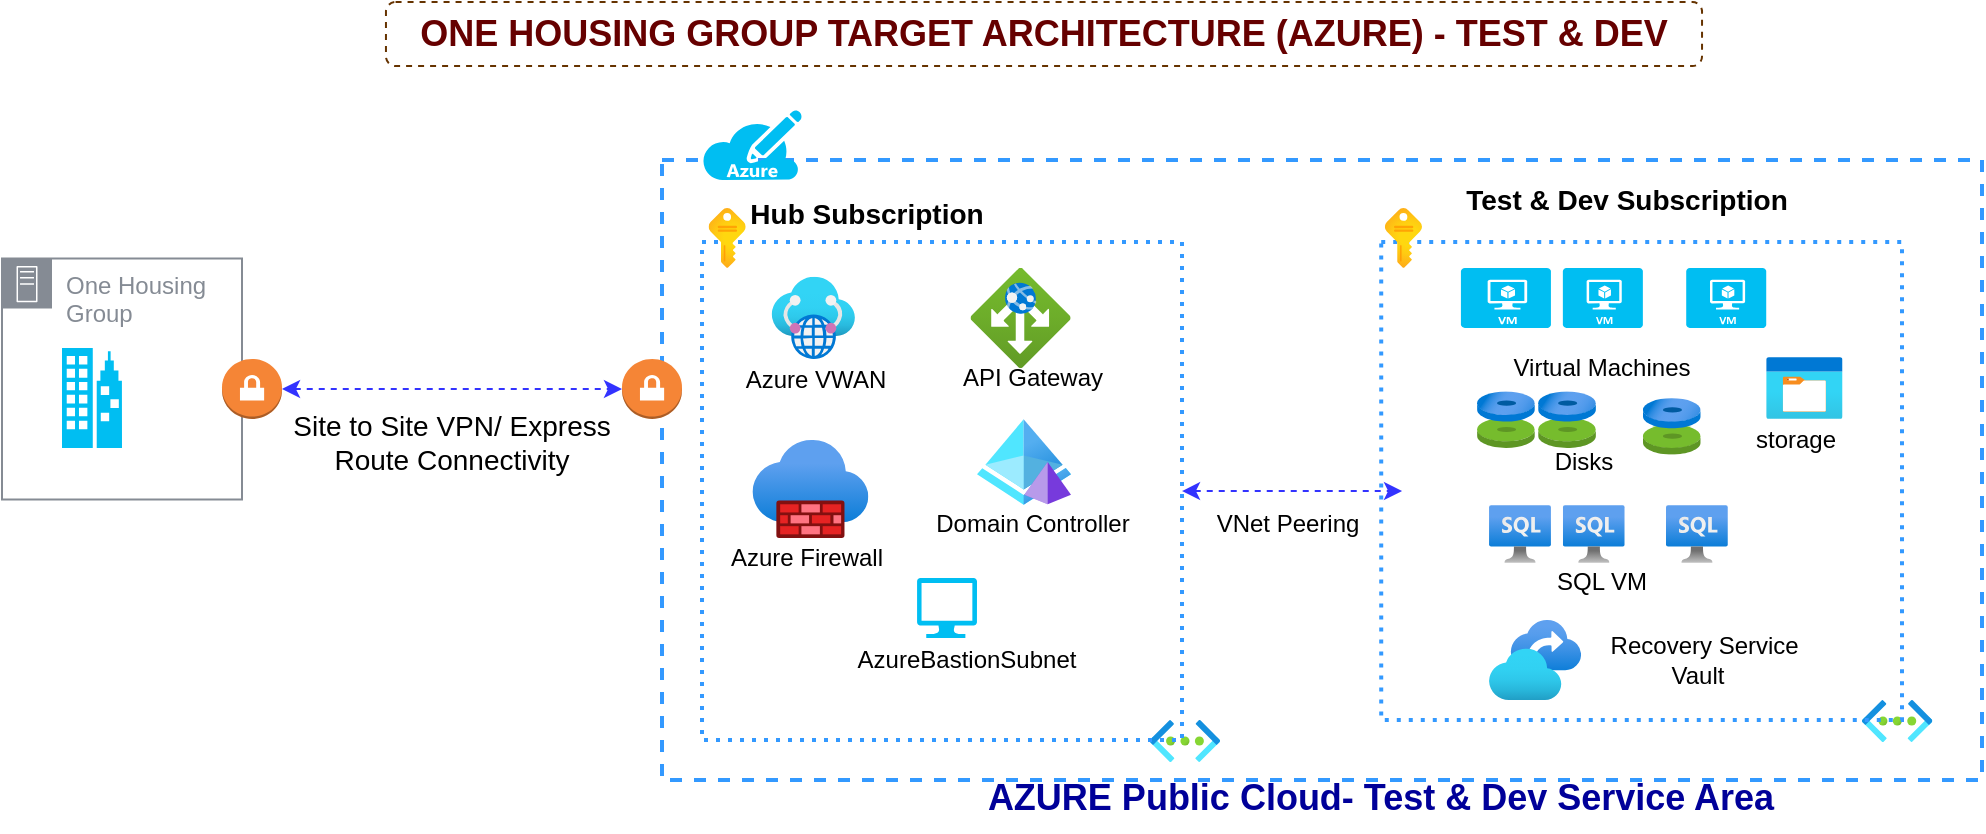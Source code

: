 <mxfile version="14.7.6" type="github"><diagram id="3og0gf8gtnWCEk_-Y0HO" name="Page-1"><mxGraphModel dx="-18" dy="868" grid="0" gridSize="10" guides="1" tooltips="1" connect="1" arrows="1" fold="1" page="0" pageScale="1" pageWidth="850" pageHeight="1100" math="0" shadow="0"><root><mxCell id="0"/><mxCell id="1" parent="0"/><mxCell id="ZslXiAwdW-3EuPROBi18-87" value="&lt;b&gt;&lt;font color=&quot;#660000&quot; style=&quot;font-size: 18px&quot;&gt;ONE HOUSING GROUP TARGET ARCHITECTURE (AZURE) - TEST &amp;amp; DEV&lt;/font&gt;&lt;/b&gt;" style="text;html=1;strokeColor=none;fillColor=none;align=center;verticalAlign=middle;whiteSpace=wrap;rounded=0;" parent="1" vertex="1"><mxGeometry x="1243" y="-223" width="656" height="20" as="geometry"/></mxCell><mxCell id="ZslXiAwdW-3EuPROBi18-88" value="" style="rounded=1;whiteSpace=wrap;html=1;strokeColor=#663300;fillColor=none;dashed=1;" parent="1" vertex="1"><mxGeometry x="1241.98" y="-229" width="658.04" height="32" as="geometry"/></mxCell><mxCell id="rP1AdKypDYAx6xf0p9CC-25" value="" style="aspect=fixed;html=1;points=[];align=center;image;fontSize=12;image=img/lib/azure2/networking/Virtual_Networks.svg;dashed=1;dashPattern=1 2;strokeColor=#000000;strokeWidth=1;fillColor=none;gradientColor=#ffffff;" parent="1" vertex="1"><mxGeometry x="1623.82" y="130" width="35.18" height="21" as="geometry"/></mxCell><mxCell id="rP1AdKypDYAx6xf0p9CC-26" value="" style="aspect=fixed;html=1;points=[];align=center;image;fontSize=12;image=img/lib/azure2/networking/Virtual_Networks.svg;dashed=1;dashPattern=1 2;strokeColor=#000000;strokeWidth=1;fillColor=none;gradientColor=#ffffff;" parent="1" vertex="1"><mxGeometry x="1980" y="120" width="35.18" height="21" as="geometry"/></mxCell><mxCell id="iWLfDNLfmEGilAZp9pBV-6" style="edgeStyle=orthogonalEdgeStyle;rounded=0;orthogonalLoop=1;jettySize=auto;html=1;entryX=0.04;entryY=0.521;entryDx=0;entryDy=0;entryPerimeter=0;dashed=1;startArrow=classic;startFill=1;strokeColor=#3333FF;" parent="1" source="rP1AdKypDYAx6xf0p9CC-27" target="rP1AdKypDYAx6xf0p9CC-39" edge="1"><mxGeometry relative="1" as="geometry"/></mxCell><mxCell id="rP1AdKypDYAx6xf0p9CC-27" value="" style="rounded=0;whiteSpace=wrap;html=1;dashed=1;dashPattern=1 2;strokeWidth=2;fillColor=none;gradientColor=#ffffff;strokeColor=#3399FF;" parent="1" vertex="1"><mxGeometry x="1400" y="-109" width="240" height="249" as="geometry"/></mxCell><mxCell id="rP1AdKypDYAx6xf0p9CC-28" value="" style="aspect=fixed;html=1;points=[];align=center;image;fontSize=12;image=img/lib/azure2/networking/Firewalls.svg;dashed=1;dashPattern=1 2;strokeColor=#3399FF;strokeWidth=2;fillColor=none;gradientColor=#ffffff;" parent="1" vertex="1"><mxGeometry x="1425.22" y="-10" width="57.98" height="49" as="geometry"/></mxCell><mxCell id="rP1AdKypDYAx6xf0p9CC-29" value="" style="aspect=fixed;html=1;points=[];align=center;image;fontSize=12;image=img/lib/azure2/networking/Application_Gateways.svg;dashed=1;dashPattern=1 2;strokeColor=#3399FF;strokeWidth=2;fillColor=none;gradientColor=#ffffff;" parent="1" vertex="1"><mxGeometry x="1534.29" y="-96.04" width="50" height="50" as="geometry"/></mxCell><mxCell id="rP1AdKypDYAx6xf0p9CC-30" value="" style="aspect=fixed;html=1;points=[];align=center;image;fontSize=12;image=img/lib/azure2/identity/Azure_AD_Domain_Services.svg;dashed=1;dashPattern=1 2;strokeColor=#3399FF;strokeWidth=2;fillColor=none;gradientColor=#ffffff;" parent="1" vertex="1"><mxGeometry x="1537.5" y="-20.5" width="47" height="42.97" as="geometry"/></mxCell><mxCell id="rP1AdKypDYAx6xf0p9CC-31" value="" style="aspect=fixed;html=1;points=[];align=center;image;fontSize=12;image=img/lib/azure2/networking/Virtual_WANs.svg;dashed=1;dashPattern=1 2;strokeColor=#3399FF;strokeWidth=2;fillColor=none;gradientColor=#ffffff;" parent="1" vertex="1"><mxGeometry x="1434.77" y="-91.59" width="41.73" height="41.09" as="geometry"/></mxCell><mxCell id="rP1AdKypDYAx6xf0p9CC-32" value="" style="verticalLabelPosition=bottom;html=1;verticalAlign=top;align=center;strokeColor=none;fillColor=#00BEF2;shape=mxgraph.azure.computer;pointerEvents=1;dashed=1;dashPattern=1 2;" parent="1" vertex="1"><mxGeometry x="1507.5" y="59" width="30" height="30" as="geometry"/></mxCell><mxCell id="rP1AdKypDYAx6xf0p9CC-33" value="Azure VWAN" style="text;html=1;strokeColor=none;fillColor=none;align=center;verticalAlign=middle;whiteSpace=wrap;rounded=0;dashed=1;dashPattern=1 2;" parent="1" vertex="1"><mxGeometry x="1420.14" y="-50.5" width="74.36" height="20" as="geometry"/></mxCell><mxCell id="rP1AdKypDYAx6xf0p9CC-34" value="Azure Firewall" style="text;html=1;strokeColor=none;fillColor=none;align=center;verticalAlign=middle;whiteSpace=wrap;rounded=0;dashed=1;dashPattern=1 2;" parent="1" vertex="1"><mxGeometry x="1402.96" y="39.0" width="99.36" height="20" as="geometry"/></mxCell><mxCell id="rP1AdKypDYAx6xf0p9CC-35" value="API Gateway" style="text;html=1;strokeColor=none;fillColor=none;align=center;verticalAlign=middle;whiteSpace=wrap;rounded=0;dashed=1;dashPattern=1 2;" parent="1" vertex="1"><mxGeometry x="1515.64" y="-51.0" width="99.36" height="20" as="geometry"/></mxCell><mxCell id="rP1AdKypDYAx6xf0p9CC-36" value="AzureBastionSubnet" style="text;html=1;strokeColor=none;fillColor=none;align=center;verticalAlign=middle;whiteSpace=wrap;rounded=0;dashed=1;dashPattern=1 2;" parent="1" vertex="1"><mxGeometry x="1473.66" y="100" width="117.36" as="geometry"/></mxCell><mxCell id="rP1AdKypDYAx6xf0p9CC-37" value="Domain Controller" style="text;html=1;strokeColor=none;fillColor=none;align=center;verticalAlign=middle;whiteSpace=wrap;rounded=0;dashed=1;dashPattern=1 2;" parent="1" vertex="1"><mxGeometry x="1510.96" y="22.47" width="108.73" height="20" as="geometry"/></mxCell><mxCell id="rP1AdKypDYAx6xf0p9CC-39" value="" style="rounded=0;whiteSpace=wrap;html=1;dashed=1;dashPattern=1 2;strokeColor=#3399FF;strokeWidth=2;fillColor=none;gradientColor=#ffffff;" parent="1" vertex="1"><mxGeometry x="1739.61" y="-109" width="260.39" height="239" as="geometry"/></mxCell><mxCell id="rP1AdKypDYAx6xf0p9CC-40" value="" style="aspect=fixed;html=1;points=[];align=center;image;fontSize=12;image=img/lib/azure2/compute/Disks_Classic.svg;dashed=1;dashPattern=1 2;strokeColor=#3399FF;strokeWidth=2;fillColor=none;gradientColor=#ffffff;" parent="1" vertex="1"><mxGeometry x="1870.43" y="-31.0" width="28.92" height="28.41" as="geometry"/></mxCell><mxCell id="rP1AdKypDYAx6xf0p9CC-42" value="" style="aspect=fixed;html=1;points=[];align=center;image;fontSize=12;image=img/lib/azure2/compute/Disks_Classic.svg;dashed=1;dashPattern=1 2;strokeColor=#3399FF;strokeWidth=2;fillColor=none;gradientColor=#ffffff;" parent="1" vertex="1"><mxGeometry x="1787.5" y="-34.35" width="28.92" height="28.41" as="geometry"/></mxCell><mxCell id="rP1AdKypDYAx6xf0p9CC-44" value="" style="verticalLabelPosition=bottom;html=1;verticalAlign=top;align=center;strokeColor=none;fillColor=#00BEF2;shape=mxgraph.azure.virtual_machine;dashed=1;dashPattern=1 2;" parent="1" vertex="1"><mxGeometry x="1892.11" y="-96.04" width="40" height="30" as="geometry"/></mxCell><mxCell id="rP1AdKypDYAx6xf0p9CC-45" value="" style="verticalLabelPosition=bottom;html=1;verticalAlign=top;align=center;strokeColor=none;fillColor=#00BEF2;shape=mxgraph.azure.virtual_machine;dashed=1;dashPattern=1 2;" parent="1" vertex="1"><mxGeometry x="1830.43" y="-96.04" width="40" height="30" as="geometry"/></mxCell><mxCell id="rP1AdKypDYAx6xf0p9CC-46" value="" style="verticalLabelPosition=bottom;html=1;verticalAlign=top;align=center;strokeColor=none;fillColor=#00BEF2;shape=mxgraph.azure.virtual_machine;dashed=1;dashPattern=1 2;" parent="1" vertex="1"><mxGeometry x="1779.46" y="-96.04" width="45" height="30" as="geometry"/></mxCell><mxCell id="rP1AdKypDYAx6xf0p9CC-47" value="" style="aspect=fixed;html=1;points=[];align=center;image;fontSize=12;image=img/lib/azure2/compute/Disks_Classic.svg;dashed=1;dashPattern=1 2;strokeColor=#3399FF;strokeWidth=2;fillColor=none;gradientColor=#ffffff;" parent="1" vertex="1"><mxGeometry x="1818.04" y="-34.35" width="28.92" height="28.41" as="geometry"/></mxCell><mxCell id="rP1AdKypDYAx6xf0p9CC-48" value="" style="aspect=fixed;html=1;points=[];align=center;image;fontSize=12;image=img/lib/azure2/databases/Azure_SQL_VM.svg;dashed=1;dashPattern=1 2;strokeColor=#3399FF;strokeWidth=2;fillColor=none;gradientColor=#ffffff;" parent="1" vertex="1"><mxGeometry x="1830.43" y="22.47" width="30.93" height="29" as="geometry"/></mxCell><mxCell id="rP1AdKypDYAx6xf0p9CC-49" value="" style="aspect=fixed;html=1;points=[];align=center;image;fontSize=12;image=img/lib/azure2/databases/Azure_SQL_VM.svg;dashed=1;dashPattern=1 2;strokeColor=#3399FF;strokeWidth=2;fillColor=none;gradientColor=#ffffff;" parent="1" vertex="1"><mxGeometry x="1882.0" y="22.47" width="30.93" height="29" as="geometry"/></mxCell><mxCell id="rP1AdKypDYAx6xf0p9CC-50" value="" style="aspect=fixed;html=1;points=[];align=center;image;fontSize=12;image=img/lib/azure2/databases/Azure_SQL_VM.svg;dashed=1;dashPattern=1 2;strokeColor=#3399FF;strokeWidth=2;fillColor=none;gradientColor=#ffffff;" parent="1" vertex="1"><mxGeometry x="1793.53" y="22.47" width="30.93" height="29" as="geometry"/></mxCell><mxCell id="rP1AdKypDYAx6xf0p9CC-51" value="" style="aspect=fixed;html=1;points=[];align=center;image;fontSize=12;image=img/lib/azure2/migrate/Recovery_Services_Vaults.svg;dashed=1;dashPattern=1 2;strokeColor=#3399FF;strokeWidth=2;fillColor=none;gradientColor=#ffffff;" parent="1" vertex="1"><mxGeometry x="1793.53" y="80" width="46" height="40" as="geometry"/></mxCell><mxCell id="rP1AdKypDYAx6xf0p9CC-52" value="" style="aspect=fixed;html=1;points=[];align=center;image;fontSize=12;image=img/lib/azure2/general/Storage_Container.svg;dashed=1;dashPattern=1 2;strokeColor=#3399FF;strokeWidth=2;fillColor=none;gradientColor=#ffffff;" parent="1" vertex="1"><mxGeometry x="1932.11" y="-51.5" width="38.15" height="31" as="geometry"/></mxCell><mxCell id="rP1AdKypDYAx6xf0p9CC-53" value="&lt;b&gt;&lt;font style=&quot;font-size: 14px&quot;&gt;Test &amp;amp; Dev Subscription&lt;/font&gt;&lt;/b&gt;" style="text;html=1;strokeColor=none;fillColor=none;align=center;verticalAlign=middle;whiteSpace=wrap;rounded=0;dashed=1;dashPattern=1 2;" parent="1" vertex="1"><mxGeometry x="1769.5" y="-140.0" width="185" height="20" as="geometry"/></mxCell><mxCell id="rP1AdKypDYAx6xf0p9CC-54" value="" style="aspect=fixed;html=1;points=[];align=center;image;fontSize=12;image=img/lib/azure2/general/Subscriptions.svg;dashed=1;dashPattern=1 2;strokeColor=#3399FF;strokeWidth=2;fillColor=none;gradientColor=#ffffff;" parent="1" vertex="1"><mxGeometry x="1403.28" y="-126.04" width="18.59" height="30" as="geometry"/></mxCell><mxCell id="rP1AdKypDYAx6xf0p9CC-55" value="" style="aspect=fixed;html=1;points=[];align=center;image;fontSize=12;image=img/lib/azure2/general/Subscriptions.svg;dashed=1;dashPattern=1 2;strokeColor=#3399FF;strokeWidth=2;fillColor=none;gradientColor=#ffffff;" parent="1" vertex="1"><mxGeometry x="1741.41" y="-126.04" width="18.59" height="30" as="geometry"/></mxCell><mxCell id="rP1AdKypDYAx6xf0p9CC-56" value="&lt;b&gt;&lt;font style=&quot;font-size: 14px&quot;&gt;Hub Subscription&lt;/font&gt;&lt;/b&gt;" style="text;html=1;strokeColor=none;fillColor=none;align=center;verticalAlign=middle;whiteSpace=wrap;rounded=0;dashed=1;dashPattern=1 2;" parent="1" vertex="1"><mxGeometry x="1409.68" y="-133" width="145" height="20" as="geometry"/></mxCell><mxCell id="rP1AdKypDYAx6xf0p9CC-57" value="Virtual Machines" style="text;html=1;strokeColor=none;fillColor=none;align=center;verticalAlign=middle;whiteSpace=wrap;rounded=0;dashed=1;dashPattern=1 2;" parent="1" vertex="1"><mxGeometry x="1797.29" y="-56" width="106.27" height="20" as="geometry"/></mxCell><mxCell id="rP1AdKypDYAx6xf0p9CC-58" value="VNet Peering" style="text;html=1;strokeColor=none;fillColor=none;align=center;verticalAlign=middle;whiteSpace=wrap;rounded=0;dashed=1;dashPattern=1 2;" parent="1" vertex="1"><mxGeometry x="1640" y="22.47" width="106.27" height="20" as="geometry"/></mxCell><mxCell id="rP1AdKypDYAx6xf0p9CC-59" value="storage" style="text;html=1;strokeColor=none;fillColor=none;align=center;verticalAlign=middle;whiteSpace=wrap;rounded=0;dashed=1;dashPattern=1 2;" parent="1" vertex="1"><mxGeometry x="1893.77" y="-20.5" width="106.27" height="20" as="geometry"/></mxCell><mxCell id="rP1AdKypDYAx6xf0p9CC-60" value="Disks" style="text;html=1;strokeColor=none;fillColor=none;align=center;verticalAlign=middle;whiteSpace=wrap;rounded=0;dashed=1;dashPattern=1 2;" parent="1" vertex="1"><mxGeometry x="1787.5" y="-9.5" width="106.27" height="20" as="geometry"/></mxCell><mxCell id="rP1AdKypDYAx6xf0p9CC-61" value="SQL VM" style="text;html=1;strokeColor=none;fillColor=none;align=center;verticalAlign=middle;whiteSpace=wrap;rounded=0;dashed=1;dashPattern=1 2;" parent="1" vertex="1"><mxGeometry x="1797.29" y="51.47" width="106.27" height="20" as="geometry"/></mxCell><mxCell id="rP1AdKypDYAx6xf0p9CC-62" value="&amp;nbsp; Recovery Service Vault" style="text;html=1;strokeColor=none;fillColor=none;align=center;verticalAlign=middle;whiteSpace=wrap;rounded=0;dashed=1;dashPattern=1 2;" parent="1" vertex="1"><mxGeometry x="1842.68" y="90" width="109.57" height="20" as="geometry"/></mxCell><mxCell id="rP1AdKypDYAx6xf0p9CC-63" value="" style="rounded=0;whiteSpace=wrap;html=1;dashed=1;strokeColor=#3399FF;strokeWidth=2;fillColor=none;gradientColor=#ffffff;glass=0;" parent="1" vertex="1"><mxGeometry x="1380" y="-150" width="660" height="310" as="geometry"/></mxCell><mxCell id="rP1AdKypDYAx6xf0p9CC-130" value="&lt;b&gt;&lt;font style=&quot;font-size: 18px&quot; color=&quot;#000099&quot;&gt;AZURE Public Cloud- Test &amp;amp; Dev Service Area&lt;/font&gt;&lt;/b&gt;" style="text;html=1;strokeColor=none;fillColor=none;align=center;verticalAlign=middle;whiteSpace=wrap;rounded=0;dashed=1;dashPattern=1 2;" parent="1" vertex="1"><mxGeometry x="1534.29" y="151" width="410.87" height="35" as="geometry"/></mxCell><mxCell id="rP1AdKypDYAx6xf0p9CC-136" value="&lt;font style=&quot;font-size: 14px&quot;&gt;Site to Site VPN/ Express Route Connectivity&lt;/font&gt;" style="text;html=1;strokeColor=none;fillColor=none;align=center;verticalAlign=middle;whiteSpace=wrap;rounded=0;dashed=1;dashPattern=1 2;" parent="1" vertex="1"><mxGeometry x="1190" y="-28.5" width="170" height="39" as="geometry"/></mxCell><mxCell id="iWLfDNLfmEGilAZp9pBV-7" value="" style="verticalLabelPosition=bottom;html=1;verticalAlign=top;align=center;strokeColor=none;fillColor=#00BEF2;shape=mxgraph.azure.azure_subscription;" parent="1" vertex="1"><mxGeometry x="1400" y="-175" width="50" height="35" as="geometry"/></mxCell><mxCell id="iWLfDNLfmEGilAZp9pBV-8" value="" style="outlineConnect=0;dashed=0;verticalLabelPosition=bottom;verticalAlign=top;align=center;html=1;shape=mxgraph.aws3.vpn_gateway;fillColor=#F58536;gradientColor=none;" parent="1" vertex="1"><mxGeometry x="1360" y="-50.5" width="30" height="30" as="geometry"/></mxCell><mxCell id="iWLfDNLfmEGilAZp9pBV-9" value="One Housing Group" style="outlineConnect=0;gradientColor=none;html=1;whiteSpace=wrap;fontSize=12;fontStyle=0;shape=mxgraph.aws4.group;grIcon=mxgraph.aws4.group_on_premise;strokeColor=#858B94;fillColor=none;verticalAlign=top;align=left;spacingLeft=30;fontColor=#858B94;dashed=0;" parent="1" vertex="1"><mxGeometry x="1050" y="-100.75" width="120" height="120.5" as="geometry"/></mxCell><mxCell id="iWLfDNLfmEGilAZp9pBV-10" value="" style="verticalLabelPosition=bottom;html=1;verticalAlign=top;align=center;strokeColor=none;fillColor=#00BEF2;shape=mxgraph.azure.enterprise;pointerEvents=1;" parent="1" vertex="1"><mxGeometry x="1080" y="-55.94" width="30" height="50" as="geometry"/></mxCell><mxCell id="iWLfDNLfmEGilAZp9pBV-13" style="edgeStyle=orthogonalEdgeStyle;rounded=0;orthogonalLoop=1;jettySize=auto;html=1;entryX=0;entryY=0.5;entryDx=0;entryDy=0;entryPerimeter=0;dashed=1;startArrow=classic;startFill=1;strokeColor=#3333FF;" parent="1" source="iWLfDNLfmEGilAZp9pBV-12" target="iWLfDNLfmEGilAZp9pBV-8" edge="1"><mxGeometry relative="1" as="geometry"/></mxCell><mxCell id="iWLfDNLfmEGilAZp9pBV-12" value="" style="outlineConnect=0;dashed=0;verticalLabelPosition=bottom;verticalAlign=top;align=center;html=1;shape=mxgraph.aws3.vpn_gateway;fillColor=#F58536;gradientColor=none;" parent="1" vertex="1"><mxGeometry x="1160" y="-50.5" width="30" height="30" as="geometry"/></mxCell></root></mxGraphModel></diagram></mxfile>